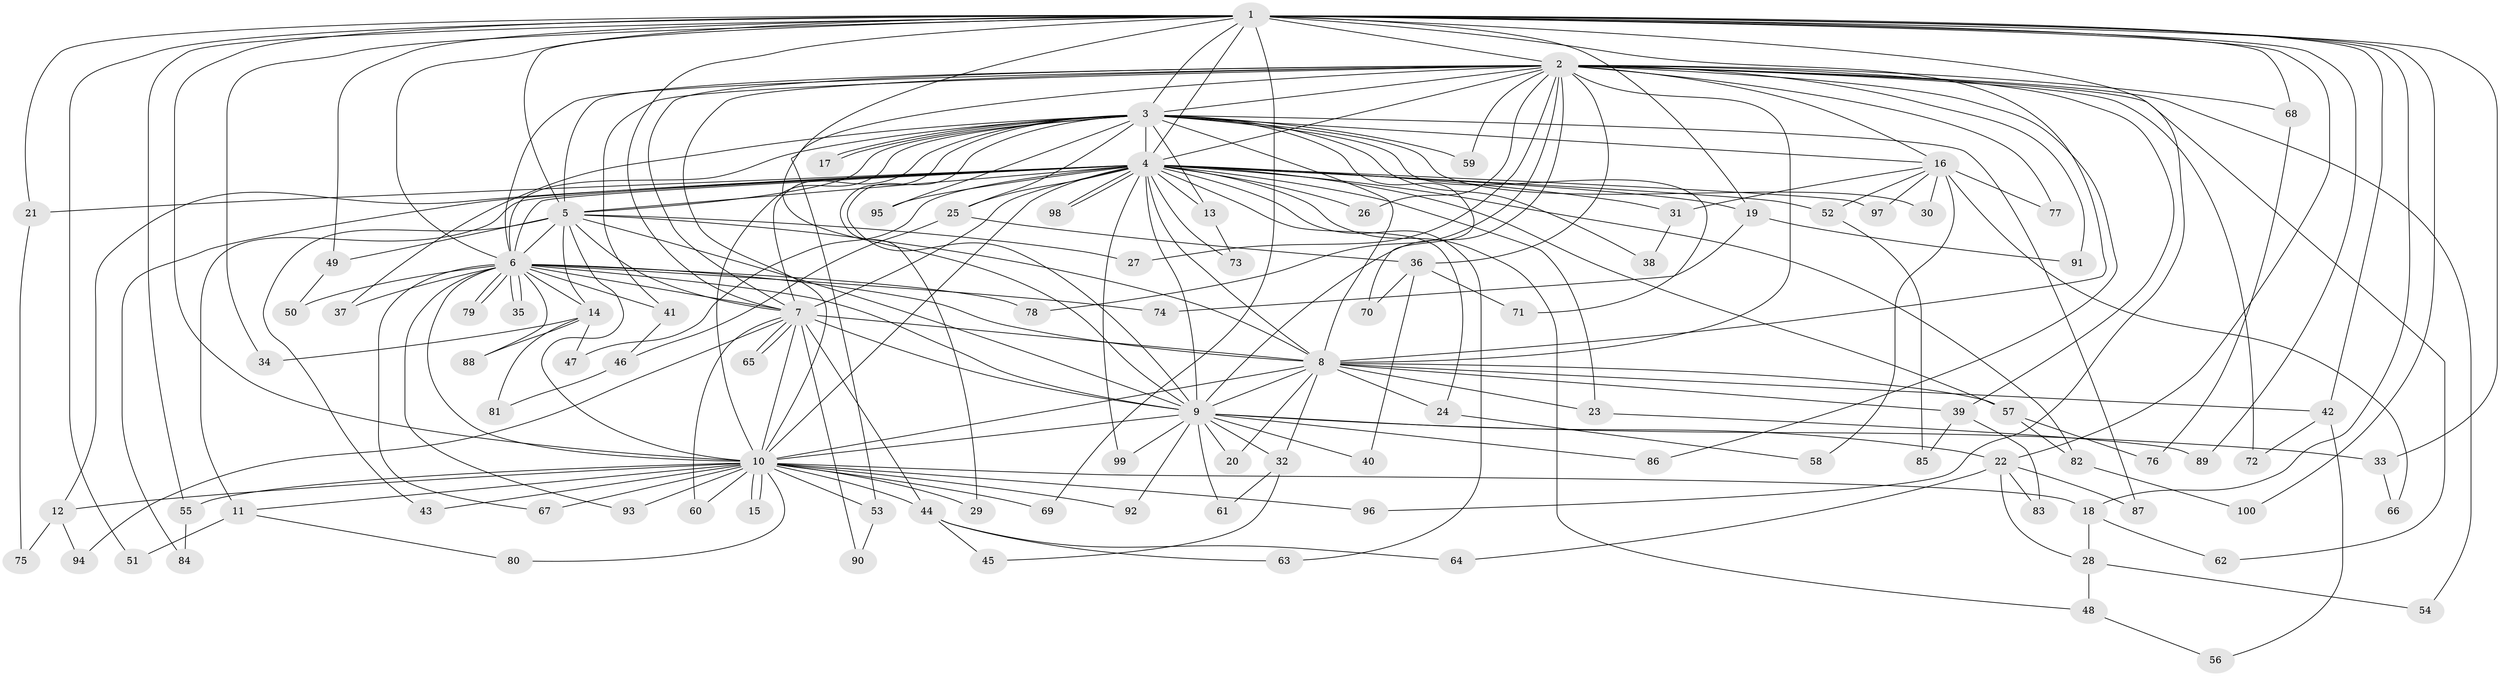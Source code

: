 // Generated by graph-tools (version 1.1) at 2025/11/02/21/25 10:11:08]
// undirected, 100 vertices, 225 edges
graph export_dot {
graph [start="1"]
  node [color=gray90,style=filled];
  1;
  2;
  3;
  4;
  5;
  6;
  7;
  8;
  9;
  10;
  11;
  12;
  13;
  14;
  15;
  16;
  17;
  18;
  19;
  20;
  21;
  22;
  23;
  24;
  25;
  26;
  27;
  28;
  29;
  30;
  31;
  32;
  33;
  34;
  35;
  36;
  37;
  38;
  39;
  40;
  41;
  42;
  43;
  44;
  45;
  46;
  47;
  48;
  49;
  50;
  51;
  52;
  53;
  54;
  55;
  56;
  57;
  58;
  59;
  60;
  61;
  62;
  63;
  64;
  65;
  66;
  67;
  68;
  69;
  70;
  71;
  72;
  73;
  74;
  75;
  76;
  77;
  78;
  79;
  80;
  81;
  82;
  83;
  84;
  85;
  86;
  87;
  88;
  89;
  90;
  91;
  92;
  93;
  94;
  95;
  96;
  97;
  98;
  99;
  100;
  1 -- 2;
  1 -- 3;
  1 -- 4;
  1 -- 5;
  1 -- 6;
  1 -- 7;
  1 -- 8;
  1 -- 9;
  1 -- 10;
  1 -- 18;
  1 -- 19;
  1 -- 21;
  1 -- 22;
  1 -- 33;
  1 -- 34;
  1 -- 42;
  1 -- 49;
  1 -- 51;
  1 -- 55;
  1 -- 68;
  1 -- 69;
  1 -- 89;
  1 -- 96;
  1 -- 100;
  2 -- 3;
  2 -- 4;
  2 -- 5;
  2 -- 6;
  2 -- 7;
  2 -- 8;
  2 -- 9;
  2 -- 10;
  2 -- 16;
  2 -- 26;
  2 -- 27;
  2 -- 36;
  2 -- 39;
  2 -- 41;
  2 -- 53;
  2 -- 54;
  2 -- 59;
  2 -- 62;
  2 -- 68;
  2 -- 72;
  2 -- 77;
  2 -- 78;
  2 -- 86;
  2 -- 91;
  3 -- 4;
  3 -- 5;
  3 -- 6;
  3 -- 7;
  3 -- 8;
  3 -- 9;
  3 -- 10;
  3 -- 13;
  3 -- 16;
  3 -- 17;
  3 -- 17;
  3 -- 25;
  3 -- 29;
  3 -- 30;
  3 -- 37;
  3 -- 38;
  3 -- 59;
  3 -- 70;
  3 -- 71;
  3 -- 87;
  3 -- 95;
  4 -- 5;
  4 -- 6;
  4 -- 7;
  4 -- 8;
  4 -- 9;
  4 -- 10;
  4 -- 11;
  4 -- 12;
  4 -- 13;
  4 -- 19;
  4 -- 21;
  4 -- 23;
  4 -- 24;
  4 -- 25;
  4 -- 26;
  4 -- 31;
  4 -- 47;
  4 -- 48;
  4 -- 52;
  4 -- 57;
  4 -- 63;
  4 -- 73;
  4 -- 82;
  4 -- 84;
  4 -- 95;
  4 -- 97;
  4 -- 98;
  4 -- 98;
  4 -- 99;
  5 -- 6;
  5 -- 7;
  5 -- 8;
  5 -- 9;
  5 -- 10;
  5 -- 14;
  5 -- 27;
  5 -- 43;
  5 -- 49;
  6 -- 7;
  6 -- 8;
  6 -- 9;
  6 -- 10;
  6 -- 14;
  6 -- 35;
  6 -- 35;
  6 -- 37;
  6 -- 41;
  6 -- 50;
  6 -- 67;
  6 -- 74;
  6 -- 78;
  6 -- 79;
  6 -- 79;
  6 -- 88;
  6 -- 93;
  7 -- 8;
  7 -- 9;
  7 -- 10;
  7 -- 44;
  7 -- 60;
  7 -- 65;
  7 -- 65;
  7 -- 90;
  7 -- 94;
  8 -- 9;
  8 -- 10;
  8 -- 20;
  8 -- 23;
  8 -- 24;
  8 -- 32;
  8 -- 39;
  8 -- 42;
  8 -- 57;
  9 -- 10;
  9 -- 20;
  9 -- 22;
  9 -- 32;
  9 -- 33;
  9 -- 40;
  9 -- 61;
  9 -- 86;
  9 -- 92;
  9 -- 99;
  10 -- 11;
  10 -- 12;
  10 -- 15;
  10 -- 15;
  10 -- 18;
  10 -- 29;
  10 -- 43;
  10 -- 44;
  10 -- 53;
  10 -- 55;
  10 -- 60;
  10 -- 67;
  10 -- 69;
  10 -- 80;
  10 -- 92;
  10 -- 93;
  10 -- 96;
  11 -- 51;
  11 -- 80;
  12 -- 75;
  12 -- 94;
  13 -- 73;
  14 -- 34;
  14 -- 47;
  14 -- 81;
  14 -- 88;
  16 -- 30;
  16 -- 31;
  16 -- 52;
  16 -- 58;
  16 -- 66;
  16 -- 77;
  16 -- 97;
  18 -- 28;
  18 -- 62;
  19 -- 74;
  19 -- 91;
  21 -- 75;
  22 -- 28;
  22 -- 64;
  22 -- 83;
  22 -- 87;
  23 -- 89;
  24 -- 58;
  25 -- 36;
  25 -- 46;
  28 -- 48;
  28 -- 54;
  31 -- 38;
  32 -- 45;
  32 -- 61;
  33 -- 66;
  36 -- 40;
  36 -- 70;
  36 -- 71;
  39 -- 83;
  39 -- 85;
  41 -- 46;
  42 -- 56;
  42 -- 72;
  44 -- 45;
  44 -- 63;
  44 -- 64;
  46 -- 81;
  48 -- 56;
  49 -- 50;
  52 -- 85;
  53 -- 90;
  55 -- 84;
  57 -- 76;
  57 -- 82;
  68 -- 76;
  82 -- 100;
}
